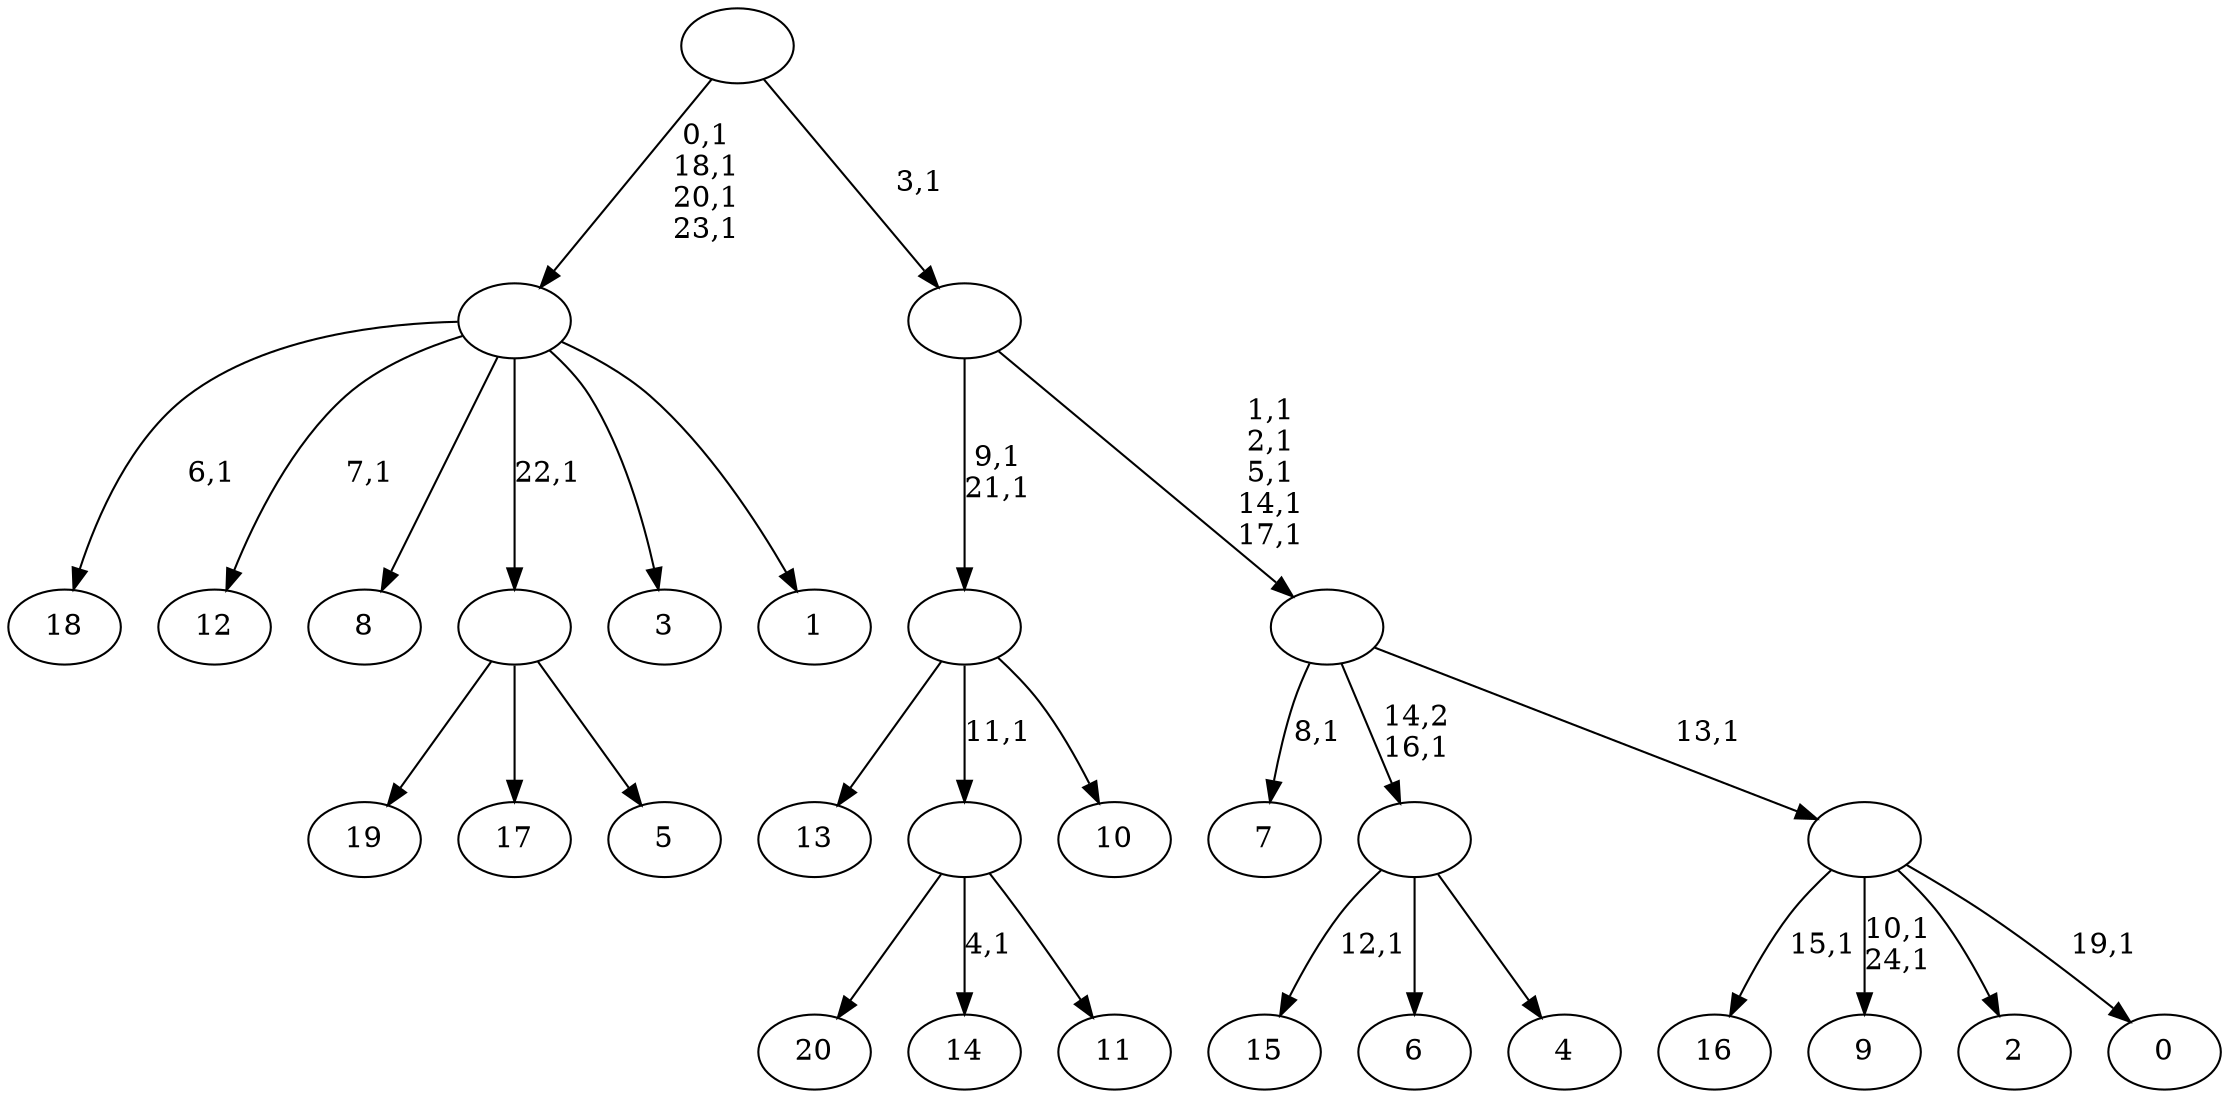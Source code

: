 digraph T {
	46 [label="20"]
	45 [label="19"]
	44 [label="18"]
	42 [label="17"]
	41 [label="16"]
	39 [label="15"]
	37 [label="14"]
	35 [label="13"]
	34 [label="12"]
	32 [label="11"]
	31 [label=""]
	30 [label="10"]
	29 [label=""]
	27 [label="9"]
	24 [label="8"]
	23 [label="7"]
	21 [label="6"]
	20 [label="5"]
	19 [label=""]
	18 [label="4"]
	17 [label=""]
	16 [label="3"]
	15 [label="2"]
	14 [label="1"]
	13 [label=""]
	9 [label="0"]
	7 [label=""]
	6 [label=""]
	1 [label=""]
	0 [label=""]
	31 -> 37 [label="4,1"]
	31 -> 46 [label=""]
	31 -> 32 [label=""]
	29 -> 35 [label=""]
	29 -> 31 [label="11,1"]
	29 -> 30 [label=""]
	19 -> 45 [label=""]
	19 -> 42 [label=""]
	19 -> 20 [label=""]
	17 -> 39 [label="12,1"]
	17 -> 21 [label=""]
	17 -> 18 [label=""]
	13 -> 34 [label="7,1"]
	13 -> 44 [label="6,1"]
	13 -> 24 [label=""]
	13 -> 19 [label="22,1"]
	13 -> 16 [label=""]
	13 -> 14 [label=""]
	7 -> 9 [label="19,1"]
	7 -> 27 [label="10,1\n24,1"]
	7 -> 41 [label="15,1"]
	7 -> 15 [label=""]
	6 -> 23 [label="8,1"]
	6 -> 17 [label="14,2\n16,1"]
	6 -> 7 [label="13,1"]
	1 -> 6 [label="1,1\n2,1\n5,1\n14,1\n17,1"]
	1 -> 29 [label="9,1\n21,1"]
	0 -> 13 [label="0,1\n18,1\n20,1\n23,1"]
	0 -> 1 [label="3,1"]
}
